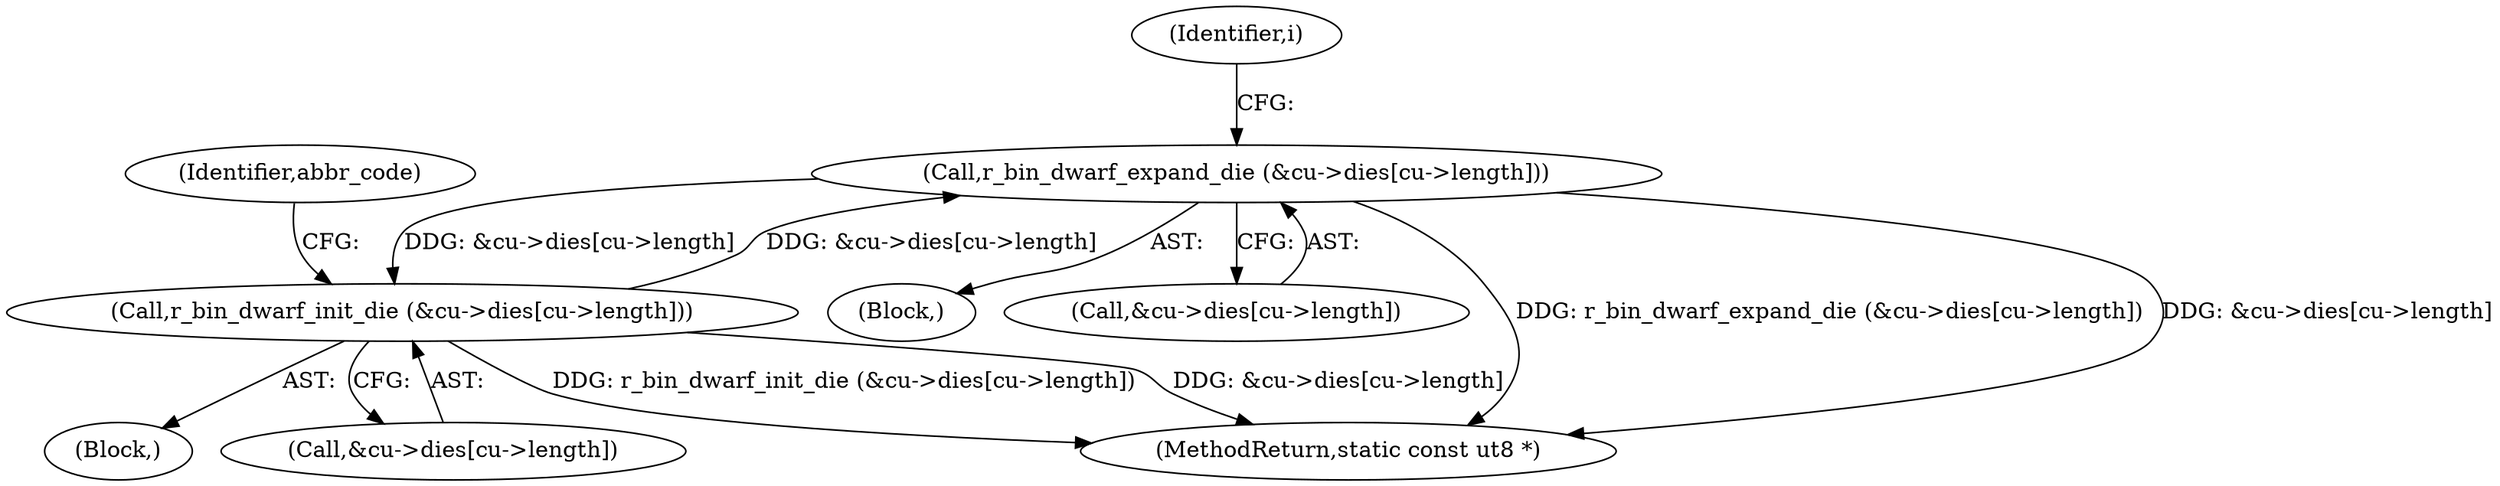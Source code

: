 digraph "0_radare2_bd1bab05083d80464fea854bf4b5c49aaf1b8401@array" {
"1000298" [label="(Call,r_bin_dwarf_expand_die (&cu->dies[cu->length]))"];
"1000186" [label="(Call,r_bin_dwarf_init_die (&cu->dies[cu->length]))"];
"1000298" [label="(Call,r_bin_dwarf_expand_die (&cu->dies[cu->length]))"];
"1000298" [label="(Call,r_bin_dwarf_expand_die (&cu->dies[cu->length]))"];
"1000186" [label="(Call,r_bin_dwarf_init_die (&cu->dies[cu->length]))"];
"1000297" [label="(Block,)"];
"1000149" [label="(Block,)"];
"1000310" [label="(Identifier,i)"];
"1000197" [label="(Identifier,abbr_code)"];
"1000299" [label="(Call,&cu->dies[cu->length])"];
"1000187" [label="(Call,&cu->dies[cu->length])"];
"1000466" [label="(MethodReturn,static const ut8 *)"];
"1000298" -> "1000297"  [label="AST: "];
"1000298" -> "1000299"  [label="CFG: "];
"1000299" -> "1000298"  [label="AST: "];
"1000310" -> "1000298"  [label="CFG: "];
"1000298" -> "1000466"  [label="DDG: r_bin_dwarf_expand_die (&cu->dies[cu->length])"];
"1000298" -> "1000466"  [label="DDG: &cu->dies[cu->length]"];
"1000298" -> "1000186"  [label="DDG: &cu->dies[cu->length]"];
"1000186" -> "1000298"  [label="DDG: &cu->dies[cu->length]"];
"1000186" -> "1000149"  [label="AST: "];
"1000186" -> "1000187"  [label="CFG: "];
"1000187" -> "1000186"  [label="AST: "];
"1000197" -> "1000186"  [label="CFG: "];
"1000186" -> "1000466"  [label="DDG: r_bin_dwarf_init_die (&cu->dies[cu->length])"];
"1000186" -> "1000466"  [label="DDG: &cu->dies[cu->length]"];
}
